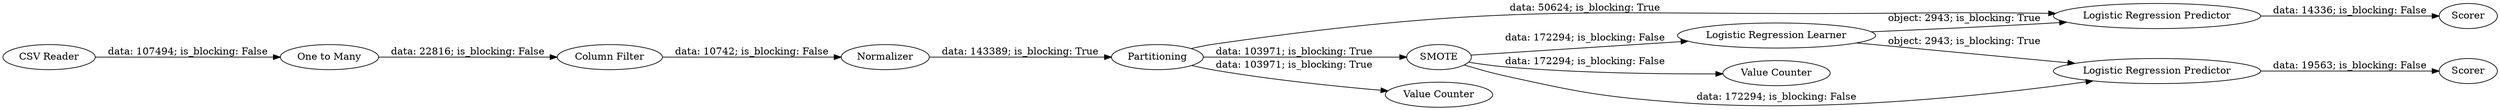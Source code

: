digraph {
	"-5633472272965370833_12" [label="Column Filter"]
	"-5633472272965370833_4" [label="Logistic Regression Learner"]
	"-5633472272965370833_3" [label=Normalizer]
	"-5633472272965370833_18" [label="Value Counter"]
	"-5633472272965370833_5" [label="Logistic Regression Predictor"]
	"-5633472272965370833_1" [label="CSV Reader"]
	"-5633472272965370833_8" [label="One to Many"]
	"-5633472272965370833_11" [label=Scorer]
	"-5633472272965370833_10" [label="Logistic Regression Predictor"]
	"-5633472272965370833_9" [label=Scorer]
	"-5633472272965370833_13" [label=SMOTE]
	"-5633472272965370833_17" [label="Value Counter"]
	"-5633472272965370833_2" [label=Partitioning]
	"-5633472272965370833_2" -> "-5633472272965370833_17" [label="data: 103971; is_blocking: True"]
	"-5633472272965370833_1" -> "-5633472272965370833_8" [label="data: 107494; is_blocking: False"]
	"-5633472272965370833_8" -> "-5633472272965370833_12" [label="data: 22816; is_blocking: False"]
	"-5633472272965370833_13" -> "-5633472272965370833_10" [label="data: 172294; is_blocking: False"]
	"-5633472272965370833_4" -> "-5633472272965370833_5" [label="object: 2943; is_blocking: True"]
	"-5633472272965370833_13" -> "-5633472272965370833_4" [label="data: 172294; is_blocking: False"]
	"-5633472272965370833_12" -> "-5633472272965370833_3" [label="data: 10742; is_blocking: False"]
	"-5633472272965370833_2" -> "-5633472272965370833_5" [label="data: 50624; is_blocking: True"]
	"-5633472272965370833_5" -> "-5633472272965370833_9" [label="data: 14336; is_blocking: False"]
	"-5633472272965370833_4" -> "-5633472272965370833_10" [label="object: 2943; is_blocking: True"]
	"-5633472272965370833_2" -> "-5633472272965370833_13" [label="data: 103971; is_blocking: True"]
	"-5633472272965370833_13" -> "-5633472272965370833_18" [label="data: 172294; is_blocking: False"]
	"-5633472272965370833_3" -> "-5633472272965370833_2" [label="data: 143389; is_blocking: True"]
	"-5633472272965370833_10" -> "-5633472272965370833_11" [label="data: 19563; is_blocking: False"]
	rankdir=LR
}

